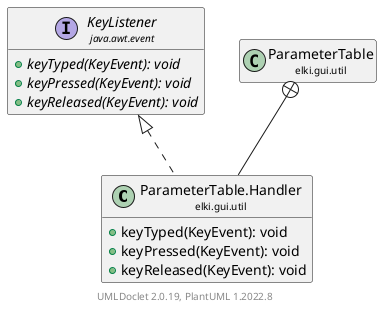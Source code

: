 @startuml
    remove .*\.(Instance|Par|Parameterizer|Factory)$
    set namespaceSeparator none
    hide empty fields
    hide empty methods

    class "<size:14>ParameterTable.Handler\n<size:10>elki.gui.util" as elki.gui.util.ParameterTable.Handler [[ParameterTable.Handler.html]] {
        +keyTyped(KeyEvent): void
        +keyPressed(KeyEvent): void
        +keyReleased(KeyEvent): void
    }

    interface "<size:14>KeyListener\n<size:10>java.awt.event" as java.awt.event.KeyListener {
        {abstract} +keyTyped(KeyEvent): void
        {abstract} +keyPressed(KeyEvent): void
        {abstract} +keyReleased(KeyEvent): void
    }
    class "<size:14>ParameterTable\n<size:10>elki.gui.util" as elki.gui.util.ParameterTable [[ParameterTable.html]]

    java.awt.event.KeyListener <|.. elki.gui.util.ParameterTable.Handler
    elki.gui.util.ParameterTable +-- elki.gui.util.ParameterTable.Handler

    center footer UMLDoclet 2.0.19, PlantUML 1.2022.8
@enduml
